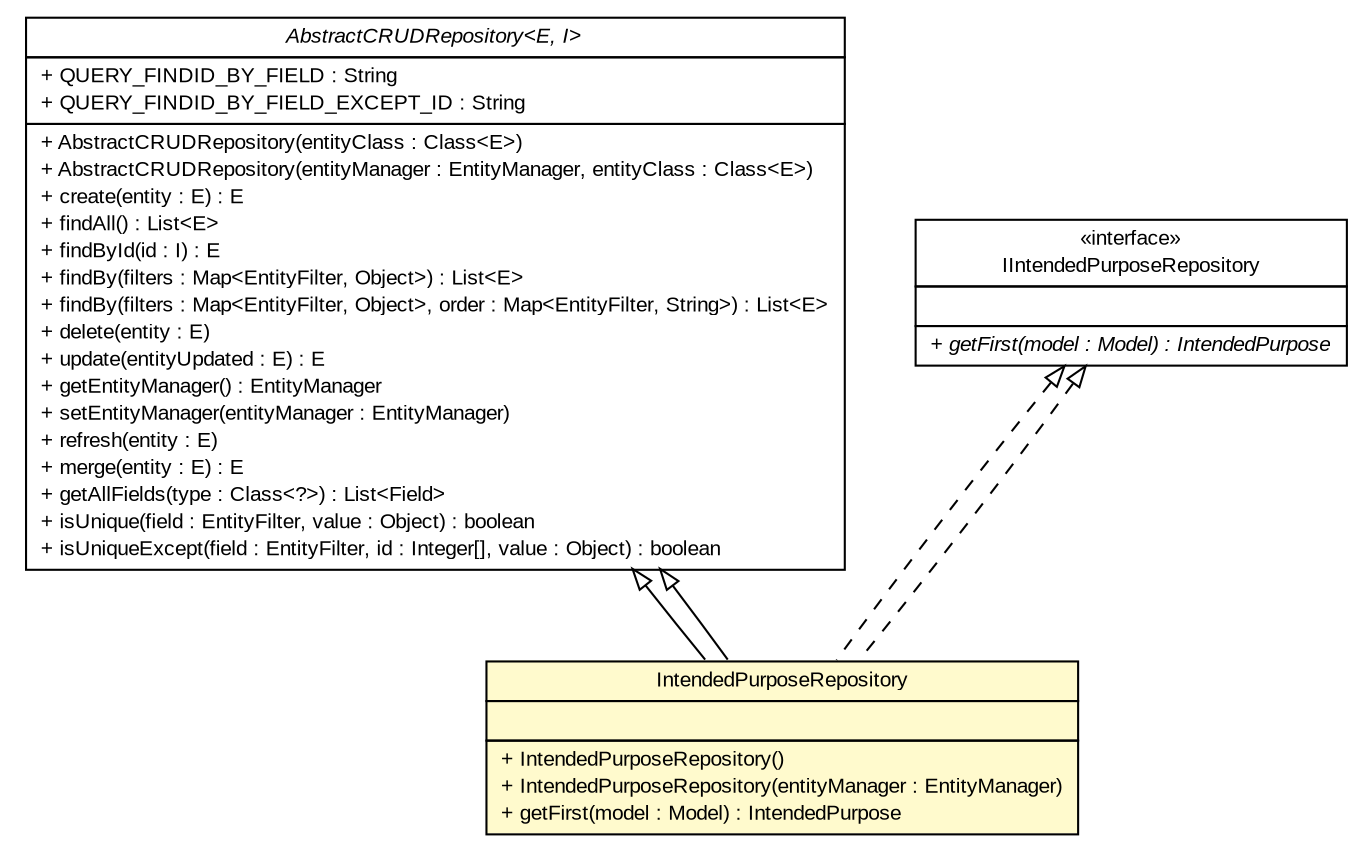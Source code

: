 #!/usr/local/bin/dot
#
# Class diagram 
# Generated by UMLGraph version R5_6-24-gf6e263 (http://www.umlgraph.org/)
#

digraph G {
	edge [fontname="arial",fontsize=10,labelfontname="arial",labelfontsize=10];
	node [fontname="arial",fontsize=10,shape=plaintext];
	nodesep=0.25;
	ranksep=0.5;
	// gov.sandia.cf.dao.AbstractCRUDRepository<E, I>
	c226594 [label=<<table title="gov.sandia.cf.dao.AbstractCRUDRepository" border="0" cellborder="1" cellspacing="0" cellpadding="2" port="p" href="../AbstractCRUDRepository.html">
		<tr><td><table border="0" cellspacing="0" cellpadding="1">
<tr><td align="center" balign="center"><font face="arial italic"> AbstractCRUDRepository&lt;E, I&gt; </font></td></tr>
		</table></td></tr>
		<tr><td><table border="0" cellspacing="0" cellpadding="1">
<tr><td align="left" balign="left"> + QUERY_FINDID_BY_FIELD : String </td></tr>
<tr><td align="left" balign="left"> + QUERY_FINDID_BY_FIELD_EXCEPT_ID : String </td></tr>
		</table></td></tr>
		<tr><td><table border="0" cellspacing="0" cellpadding="1">
<tr><td align="left" balign="left"> + AbstractCRUDRepository(entityClass : Class&lt;E&gt;) </td></tr>
<tr><td align="left" balign="left"> + AbstractCRUDRepository(entityManager : EntityManager, entityClass : Class&lt;E&gt;) </td></tr>
<tr><td align="left" balign="left"> + create(entity : E) : E </td></tr>
<tr><td align="left" balign="left"> + findAll() : List&lt;E&gt; </td></tr>
<tr><td align="left" balign="left"> + findById(id : I) : E </td></tr>
<tr><td align="left" balign="left"> + findBy(filters : Map&lt;EntityFilter, Object&gt;) : List&lt;E&gt; </td></tr>
<tr><td align="left" balign="left"> + findBy(filters : Map&lt;EntityFilter, Object&gt;, order : Map&lt;EntityFilter, String&gt;) : List&lt;E&gt; </td></tr>
<tr><td align="left" balign="left"> + delete(entity : E) </td></tr>
<tr><td align="left" balign="left"> + update(entityUpdated : E) : E </td></tr>
<tr><td align="left" balign="left"> + getEntityManager() : EntityManager </td></tr>
<tr><td align="left" balign="left"> + setEntityManager(entityManager : EntityManager) </td></tr>
<tr><td align="left" balign="left"> + refresh(entity : E) </td></tr>
<tr><td align="left" balign="left"> + merge(entity : E) : E </td></tr>
<tr><td align="left" balign="left"> + getAllFields(type : Class&lt;?&gt;) : List&lt;Field&gt; </td></tr>
<tr><td align="left" balign="left"> + isUnique(field : EntityFilter, value : Object) : boolean </td></tr>
<tr><td align="left" balign="left"> + isUniqueExcept(field : EntityFilter, id : Integer[], value : Object) : boolean </td></tr>
		</table></td></tr>
		</table>>, URL="../AbstractCRUDRepository.html", fontname="arial", fontcolor="black", fontsize=10.0];
	// gov.sandia.cf.dao.IIntendedPurposeRepository
	c226615 [label=<<table title="gov.sandia.cf.dao.IIntendedPurposeRepository" border="0" cellborder="1" cellspacing="0" cellpadding="2" port="p" href="../IIntendedPurposeRepository.html">
		<tr><td><table border="0" cellspacing="0" cellpadding="1">
<tr><td align="center" balign="center"> &#171;interface&#187; </td></tr>
<tr><td align="center" balign="center"> IIntendedPurposeRepository </td></tr>
		</table></td></tr>
		<tr><td><table border="0" cellspacing="0" cellpadding="1">
<tr><td align="left" balign="left">  </td></tr>
		</table></td></tr>
		<tr><td><table border="0" cellspacing="0" cellpadding="1">
<tr><td align="left" balign="left"><font face="arial italic" point-size="10.0"> + getFirst(model : Model) : IntendedPurpose </font></td></tr>
		</table></td></tr>
		</table>>, URL="../IIntendedPurposeRepository.html", fontname="arial", fontcolor="black", fontsize=10.0];
	// gov.sandia.cf.dao.impl.IntendedPurposeRepository
	c226629 [label=<<table title="gov.sandia.cf.dao.impl.IntendedPurposeRepository" border="0" cellborder="1" cellspacing="0" cellpadding="2" port="p" bgcolor="lemonChiffon" href="./IntendedPurposeRepository.html">
		<tr><td><table border="0" cellspacing="0" cellpadding="1">
<tr><td align="center" balign="center"> IntendedPurposeRepository </td></tr>
		</table></td></tr>
		<tr><td><table border="0" cellspacing="0" cellpadding="1">
<tr><td align="left" balign="left">  </td></tr>
		</table></td></tr>
		<tr><td><table border="0" cellspacing="0" cellpadding="1">
<tr><td align="left" balign="left"> + IntendedPurposeRepository() </td></tr>
<tr><td align="left" balign="left"> + IntendedPurposeRepository(entityManager : EntityManager) </td></tr>
<tr><td align="left" balign="left"> + getFirst(model : Model) : IntendedPurpose </td></tr>
		</table></td></tr>
		</table>>, URL="./IntendedPurposeRepository.html", fontname="arial", fontcolor="black", fontsize=10.0];
	//gov.sandia.cf.dao.impl.IntendedPurposeRepository extends gov.sandia.cf.dao.AbstractCRUDRepository<gov.sandia.cf.model.IntendedPurpose, java.lang.Integer>
	c226594:p -> c226629:p [dir=back,arrowtail=empty];
	//gov.sandia.cf.dao.impl.IntendedPurposeRepository implements gov.sandia.cf.dao.IIntendedPurposeRepository
	c226615:p -> c226629:p [dir=back,arrowtail=empty,style=dashed];
	//gov.sandia.cf.dao.impl.IntendedPurposeRepository extends gov.sandia.cf.dao.AbstractCRUDRepository<gov.sandia.cf.model.IntendedPurpose, java.lang.Integer>
	c226594:p -> c226629:p [dir=back,arrowtail=empty];
	//gov.sandia.cf.dao.impl.IntendedPurposeRepository implements gov.sandia.cf.dao.IIntendedPurposeRepository
	c226615:p -> c226629:p [dir=back,arrowtail=empty,style=dashed];
}


